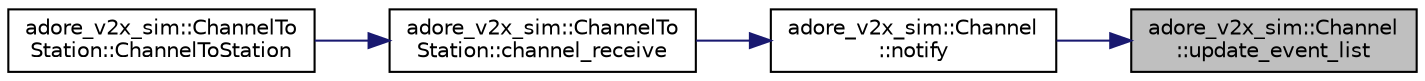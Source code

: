 digraph "adore_v2x_sim::Channel::update_event_list"
{
 // LATEX_PDF_SIZE
  edge [fontname="Helvetica",fontsize="10",labelfontname="Helvetica",labelfontsize="10"];
  node [fontname="Helvetica",fontsize="10",shape=record];
  rankdir="RL";
  Node1 [label="adore_v2x_sim::Channel\l::update_event_list",height=0.2,width=0.4,color="black", fillcolor="grey75", style="filled", fontcolor="black",tooltip=" "];
  Node1 -> Node2 [dir="back",color="midnightblue",fontsize="10",style="solid",fontname="Helvetica"];
  Node2 [label="adore_v2x_sim::Channel\l::notify",height=0.2,width=0.4,color="black", fillcolor="white", style="filled",URL="$classadore__v2x__sim_1_1Channel.html#ab7b3f83271d69662baaee91d9d293c5a",tooltip=" "];
  Node2 -> Node3 [dir="back",color="midnightblue",fontsize="10",style="solid",fontname="Helvetica"];
  Node3 [label="adore_v2x_sim::ChannelTo\lStation::channel_receive",height=0.2,width=0.4,color="black", fillcolor="white", style="filled",URL="$classadore__v2x__sim_1_1ChannelToStation.html#a85d5f95e08d6a5afbdaa1223ab2c83ce",tooltip=" "];
  Node3 -> Node4 [dir="back",color="midnightblue",fontsize="10",style="solid",fontname="Helvetica"];
  Node4 [label="adore_v2x_sim::ChannelTo\lStation::ChannelToStation",height=0.2,width=0.4,color="black", fillcolor="white", style="filled",URL="$classadore__v2x__sim_1_1ChannelToStation.html#afc0011515bacc7c20f45675108f2aa42",tooltip=" "];
}
